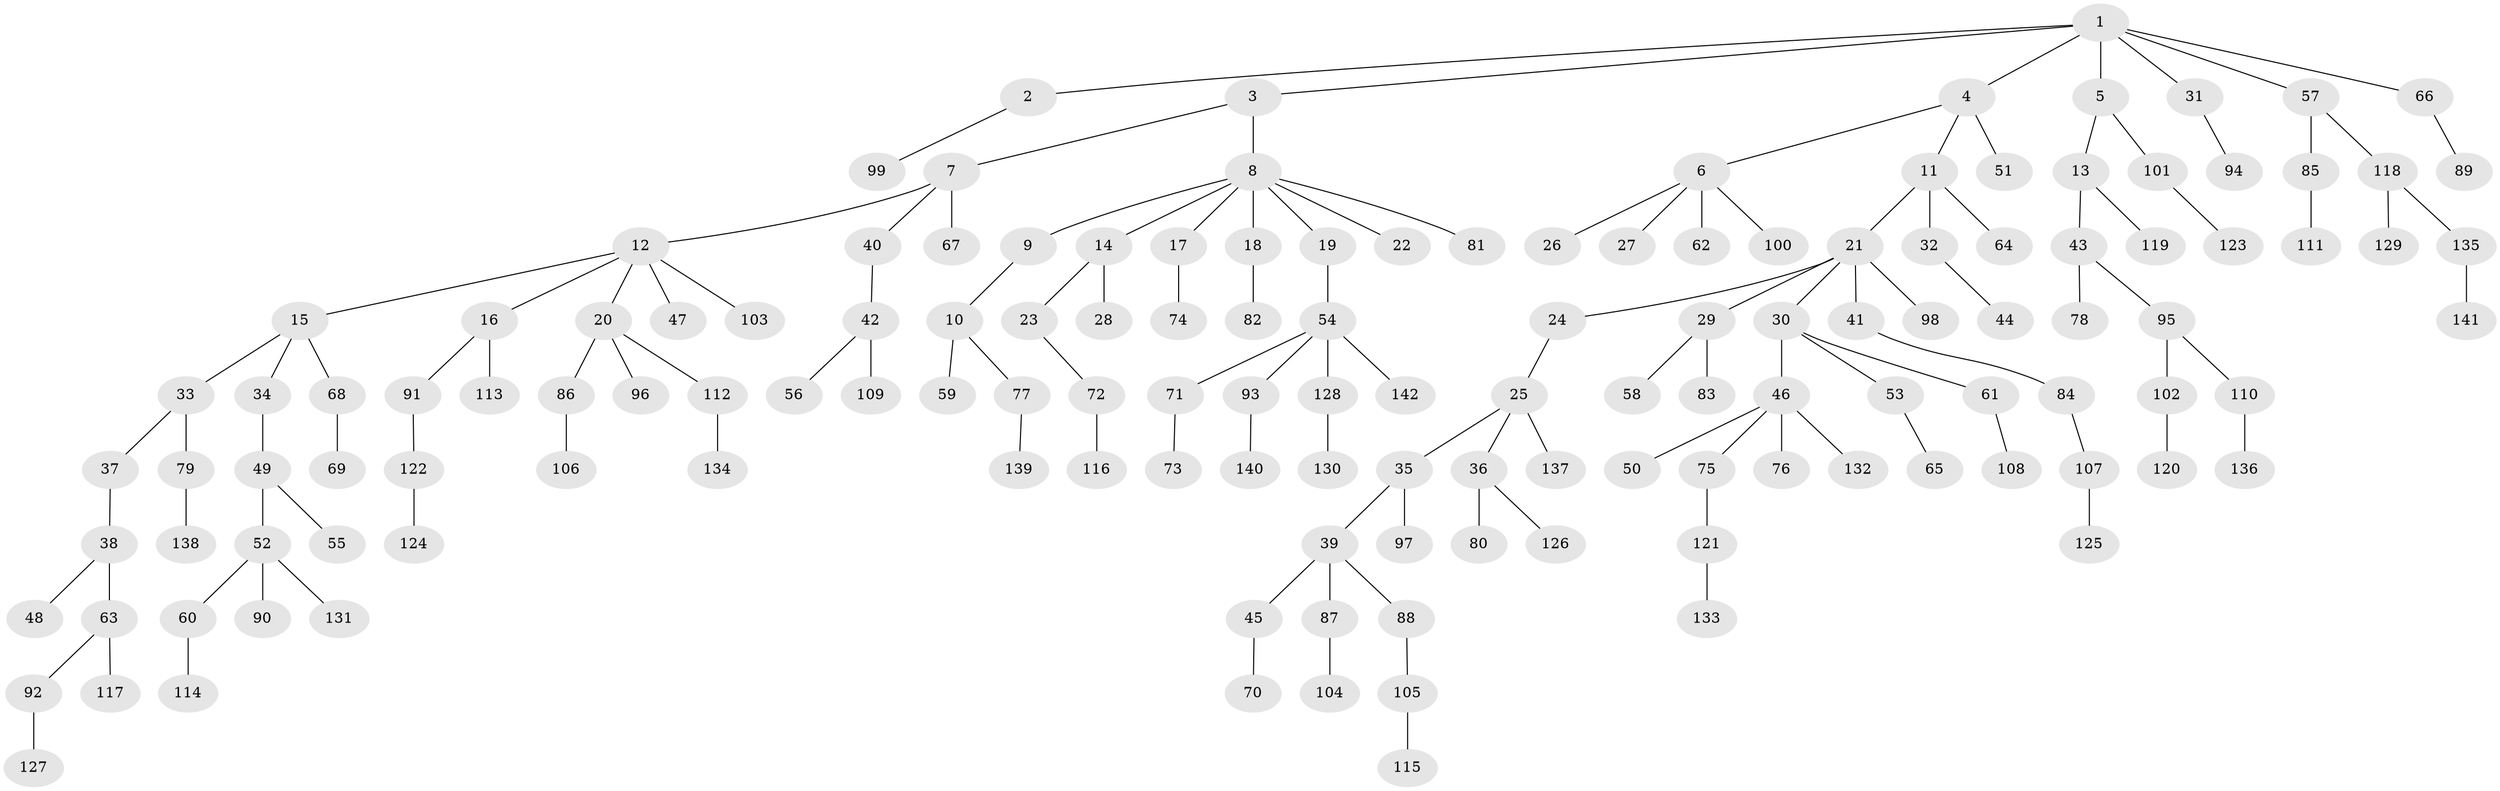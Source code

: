 // Generated by graph-tools (version 1.1) at 2025/37/03/09/25 02:37:08]
// undirected, 142 vertices, 141 edges
graph export_dot {
graph [start="1"]
  node [color=gray90,style=filled];
  1;
  2;
  3;
  4;
  5;
  6;
  7;
  8;
  9;
  10;
  11;
  12;
  13;
  14;
  15;
  16;
  17;
  18;
  19;
  20;
  21;
  22;
  23;
  24;
  25;
  26;
  27;
  28;
  29;
  30;
  31;
  32;
  33;
  34;
  35;
  36;
  37;
  38;
  39;
  40;
  41;
  42;
  43;
  44;
  45;
  46;
  47;
  48;
  49;
  50;
  51;
  52;
  53;
  54;
  55;
  56;
  57;
  58;
  59;
  60;
  61;
  62;
  63;
  64;
  65;
  66;
  67;
  68;
  69;
  70;
  71;
  72;
  73;
  74;
  75;
  76;
  77;
  78;
  79;
  80;
  81;
  82;
  83;
  84;
  85;
  86;
  87;
  88;
  89;
  90;
  91;
  92;
  93;
  94;
  95;
  96;
  97;
  98;
  99;
  100;
  101;
  102;
  103;
  104;
  105;
  106;
  107;
  108;
  109;
  110;
  111;
  112;
  113;
  114;
  115;
  116;
  117;
  118;
  119;
  120;
  121;
  122;
  123;
  124;
  125;
  126;
  127;
  128;
  129;
  130;
  131;
  132;
  133;
  134;
  135;
  136;
  137;
  138;
  139;
  140;
  141;
  142;
  1 -- 2;
  1 -- 3;
  1 -- 4;
  1 -- 5;
  1 -- 31;
  1 -- 57;
  1 -- 66;
  2 -- 99;
  3 -- 7;
  3 -- 8;
  4 -- 6;
  4 -- 11;
  4 -- 51;
  5 -- 13;
  5 -- 101;
  6 -- 26;
  6 -- 27;
  6 -- 62;
  6 -- 100;
  7 -- 12;
  7 -- 40;
  7 -- 67;
  8 -- 9;
  8 -- 14;
  8 -- 17;
  8 -- 18;
  8 -- 19;
  8 -- 22;
  8 -- 81;
  9 -- 10;
  10 -- 59;
  10 -- 77;
  11 -- 21;
  11 -- 32;
  11 -- 64;
  12 -- 15;
  12 -- 16;
  12 -- 20;
  12 -- 47;
  12 -- 103;
  13 -- 43;
  13 -- 119;
  14 -- 23;
  14 -- 28;
  15 -- 33;
  15 -- 34;
  15 -- 68;
  16 -- 91;
  16 -- 113;
  17 -- 74;
  18 -- 82;
  19 -- 54;
  20 -- 86;
  20 -- 96;
  20 -- 112;
  21 -- 24;
  21 -- 29;
  21 -- 30;
  21 -- 41;
  21 -- 98;
  23 -- 72;
  24 -- 25;
  25 -- 35;
  25 -- 36;
  25 -- 137;
  29 -- 58;
  29 -- 83;
  30 -- 46;
  30 -- 53;
  30 -- 61;
  31 -- 94;
  32 -- 44;
  33 -- 37;
  33 -- 79;
  34 -- 49;
  35 -- 39;
  35 -- 97;
  36 -- 80;
  36 -- 126;
  37 -- 38;
  38 -- 48;
  38 -- 63;
  39 -- 45;
  39 -- 87;
  39 -- 88;
  40 -- 42;
  41 -- 84;
  42 -- 56;
  42 -- 109;
  43 -- 78;
  43 -- 95;
  45 -- 70;
  46 -- 50;
  46 -- 75;
  46 -- 76;
  46 -- 132;
  49 -- 52;
  49 -- 55;
  52 -- 60;
  52 -- 90;
  52 -- 131;
  53 -- 65;
  54 -- 71;
  54 -- 93;
  54 -- 128;
  54 -- 142;
  57 -- 85;
  57 -- 118;
  60 -- 114;
  61 -- 108;
  63 -- 92;
  63 -- 117;
  66 -- 89;
  68 -- 69;
  71 -- 73;
  72 -- 116;
  75 -- 121;
  77 -- 139;
  79 -- 138;
  84 -- 107;
  85 -- 111;
  86 -- 106;
  87 -- 104;
  88 -- 105;
  91 -- 122;
  92 -- 127;
  93 -- 140;
  95 -- 102;
  95 -- 110;
  101 -- 123;
  102 -- 120;
  105 -- 115;
  107 -- 125;
  110 -- 136;
  112 -- 134;
  118 -- 129;
  118 -- 135;
  121 -- 133;
  122 -- 124;
  128 -- 130;
  135 -- 141;
}

